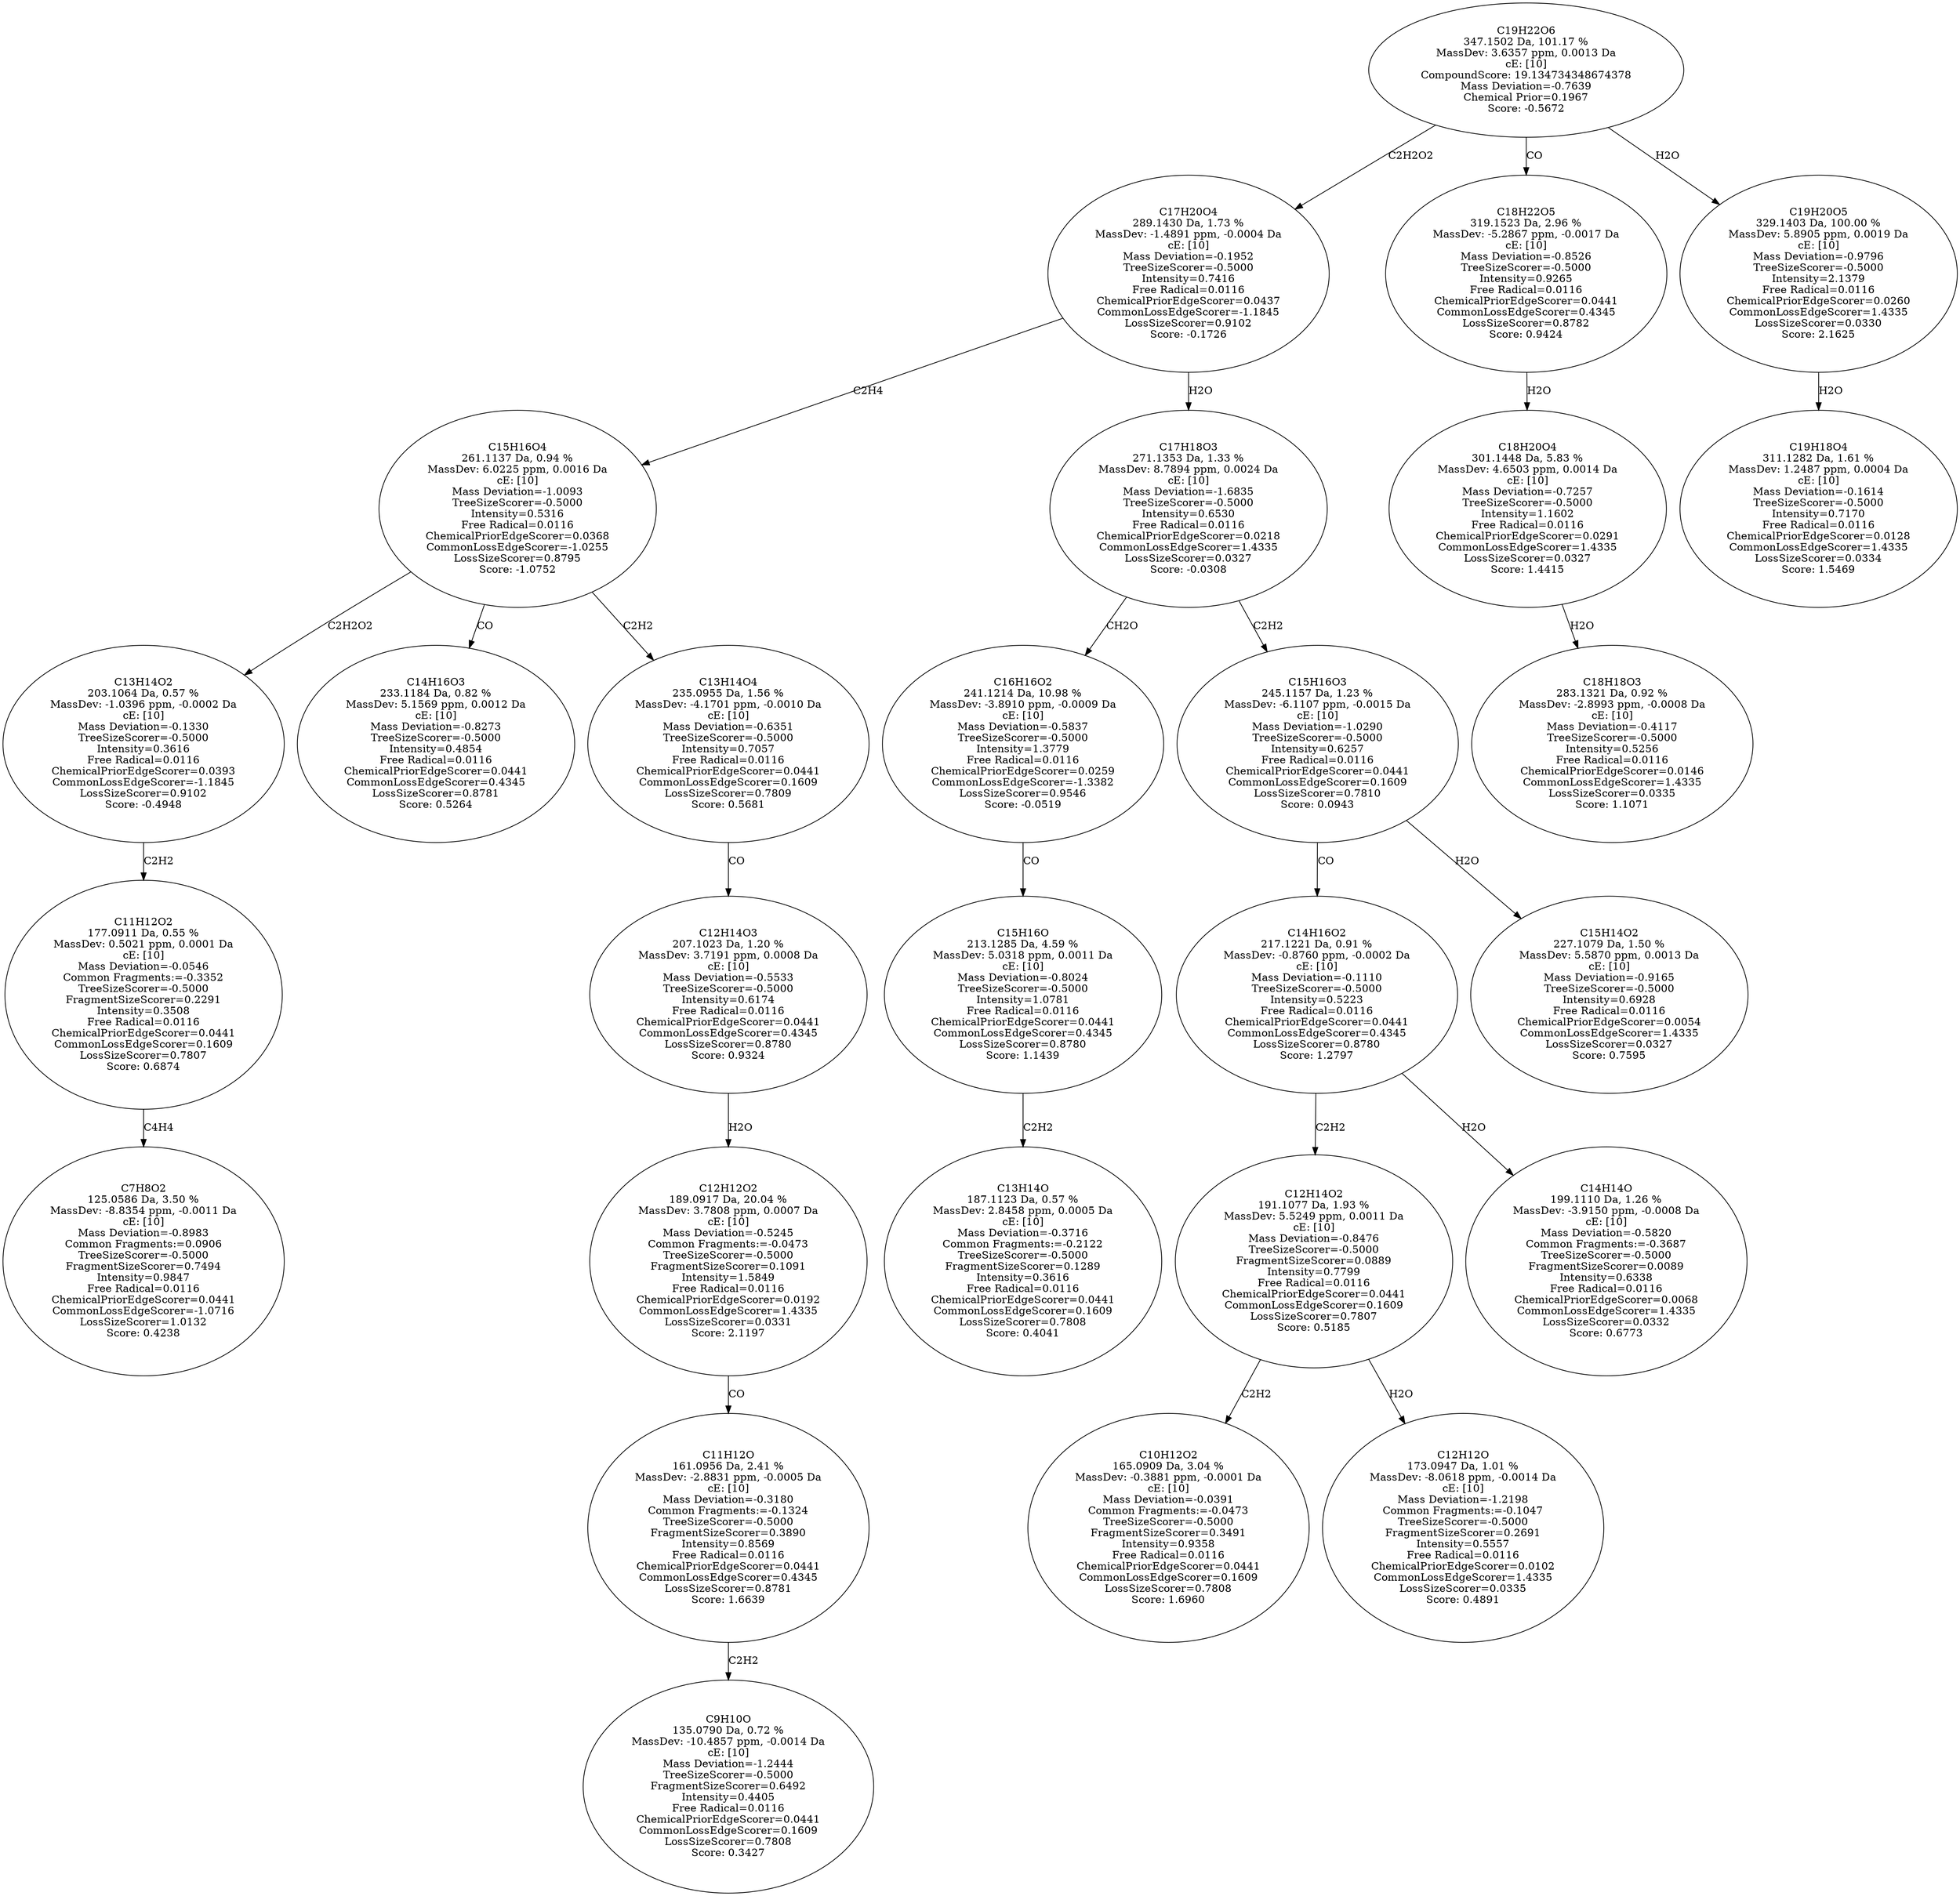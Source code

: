 strict digraph {
v1 [label="C7H8O2\n125.0586 Da, 3.50 %\nMassDev: -8.8354 ppm, -0.0011 Da\ncE: [10]\nMass Deviation=-0.8983\nCommon Fragments:=0.0906\nTreeSizeScorer=-0.5000\nFragmentSizeScorer=0.7494\nIntensity=0.9847\nFree Radical=0.0116\nChemicalPriorEdgeScorer=0.0441\nCommonLossEdgeScorer=-1.0716\nLossSizeScorer=1.0132\nScore: 0.4238"];
v2 [label="C11H12O2\n177.0911 Da, 0.55 %\nMassDev: 0.5021 ppm, 0.0001 Da\ncE: [10]\nMass Deviation=-0.0546\nCommon Fragments:=-0.3352\nTreeSizeScorer=-0.5000\nFragmentSizeScorer=0.2291\nIntensity=0.3508\nFree Radical=0.0116\nChemicalPriorEdgeScorer=0.0441\nCommonLossEdgeScorer=0.1609\nLossSizeScorer=0.7807\nScore: 0.6874"];
v3 [label="C13H14O2\n203.1064 Da, 0.57 %\nMassDev: -1.0396 ppm, -0.0002 Da\ncE: [10]\nMass Deviation=-0.1330\nTreeSizeScorer=-0.5000\nIntensity=0.3616\nFree Radical=0.0116\nChemicalPriorEdgeScorer=0.0393\nCommonLossEdgeScorer=-1.1845\nLossSizeScorer=0.9102\nScore: -0.4948"];
v4 [label="C14H16O3\n233.1184 Da, 0.82 %\nMassDev: 5.1569 ppm, 0.0012 Da\ncE: [10]\nMass Deviation=-0.8273\nTreeSizeScorer=-0.5000\nIntensity=0.4854\nFree Radical=0.0116\nChemicalPriorEdgeScorer=0.0441\nCommonLossEdgeScorer=0.4345\nLossSizeScorer=0.8781\nScore: 0.5264"];
v5 [label="C9H10O\n135.0790 Da, 0.72 %\nMassDev: -10.4857 ppm, -0.0014 Da\ncE: [10]\nMass Deviation=-1.2444\nTreeSizeScorer=-0.5000\nFragmentSizeScorer=0.6492\nIntensity=0.4405\nFree Radical=0.0116\nChemicalPriorEdgeScorer=0.0441\nCommonLossEdgeScorer=0.1609\nLossSizeScorer=0.7808\nScore: 0.3427"];
v6 [label="C11H12O\n161.0956 Da, 2.41 %\nMassDev: -2.8831 ppm, -0.0005 Da\ncE: [10]\nMass Deviation=-0.3180\nCommon Fragments:=-0.1324\nTreeSizeScorer=-0.5000\nFragmentSizeScorer=0.3890\nIntensity=0.8569\nFree Radical=0.0116\nChemicalPriorEdgeScorer=0.0441\nCommonLossEdgeScorer=0.4345\nLossSizeScorer=0.8781\nScore: 1.6639"];
v7 [label="C12H12O2\n189.0917 Da, 20.04 %\nMassDev: 3.7808 ppm, 0.0007 Da\ncE: [10]\nMass Deviation=-0.5245\nCommon Fragments:=-0.0473\nTreeSizeScorer=-0.5000\nFragmentSizeScorer=0.1091\nIntensity=1.5849\nFree Radical=0.0116\nChemicalPriorEdgeScorer=0.0192\nCommonLossEdgeScorer=1.4335\nLossSizeScorer=0.0331\nScore: 2.1197"];
v8 [label="C12H14O3\n207.1023 Da, 1.20 %\nMassDev: 3.7191 ppm, 0.0008 Da\ncE: [10]\nMass Deviation=-0.5533\nTreeSizeScorer=-0.5000\nIntensity=0.6174\nFree Radical=0.0116\nChemicalPriorEdgeScorer=0.0441\nCommonLossEdgeScorer=0.4345\nLossSizeScorer=0.8780\nScore: 0.9324"];
v9 [label="C13H14O4\n235.0955 Da, 1.56 %\nMassDev: -4.1701 ppm, -0.0010 Da\ncE: [10]\nMass Deviation=-0.6351\nTreeSizeScorer=-0.5000\nIntensity=0.7057\nFree Radical=0.0116\nChemicalPriorEdgeScorer=0.0441\nCommonLossEdgeScorer=0.1609\nLossSizeScorer=0.7809\nScore: 0.5681"];
v10 [label="C15H16O4\n261.1137 Da, 0.94 %\nMassDev: 6.0225 ppm, 0.0016 Da\ncE: [10]\nMass Deviation=-1.0093\nTreeSizeScorer=-0.5000\nIntensity=0.5316\nFree Radical=0.0116\nChemicalPriorEdgeScorer=0.0368\nCommonLossEdgeScorer=-1.0255\nLossSizeScorer=0.8795\nScore: -1.0752"];
v11 [label="C13H14O\n187.1123 Da, 0.57 %\nMassDev: 2.8458 ppm, 0.0005 Da\ncE: [10]\nMass Deviation=-0.3716\nCommon Fragments:=-0.2122\nTreeSizeScorer=-0.5000\nFragmentSizeScorer=0.1289\nIntensity=0.3616\nFree Radical=0.0116\nChemicalPriorEdgeScorer=0.0441\nCommonLossEdgeScorer=0.1609\nLossSizeScorer=0.7808\nScore: 0.4041"];
v12 [label="C15H16O\n213.1285 Da, 4.59 %\nMassDev: 5.0318 ppm, 0.0011 Da\ncE: [10]\nMass Deviation=-0.8024\nTreeSizeScorer=-0.5000\nIntensity=1.0781\nFree Radical=0.0116\nChemicalPriorEdgeScorer=0.0441\nCommonLossEdgeScorer=0.4345\nLossSizeScorer=0.8780\nScore: 1.1439"];
v13 [label="C16H16O2\n241.1214 Da, 10.98 %\nMassDev: -3.8910 ppm, -0.0009 Da\ncE: [10]\nMass Deviation=-0.5837\nTreeSizeScorer=-0.5000\nIntensity=1.3779\nFree Radical=0.0116\nChemicalPriorEdgeScorer=0.0259\nCommonLossEdgeScorer=-1.3382\nLossSizeScorer=0.9546\nScore: -0.0519"];
v14 [label="C10H12O2\n165.0909 Da, 3.04 %\nMassDev: -0.3881 ppm, -0.0001 Da\ncE: [10]\nMass Deviation=-0.0391\nCommon Fragments:=-0.0473\nTreeSizeScorer=-0.5000\nFragmentSizeScorer=0.3491\nIntensity=0.9358\nFree Radical=0.0116\nChemicalPriorEdgeScorer=0.0441\nCommonLossEdgeScorer=0.1609\nLossSizeScorer=0.7808\nScore: 1.6960"];
v15 [label="C12H12O\n173.0947 Da, 1.01 %\nMassDev: -8.0618 ppm, -0.0014 Da\ncE: [10]\nMass Deviation=-1.2198\nCommon Fragments:=-0.1047\nTreeSizeScorer=-0.5000\nFragmentSizeScorer=0.2691\nIntensity=0.5557\nFree Radical=0.0116\nChemicalPriorEdgeScorer=0.0102\nCommonLossEdgeScorer=1.4335\nLossSizeScorer=0.0335\nScore: 0.4891"];
v16 [label="C12H14O2\n191.1077 Da, 1.93 %\nMassDev: 5.5249 ppm, 0.0011 Da\ncE: [10]\nMass Deviation=-0.8476\nTreeSizeScorer=-0.5000\nFragmentSizeScorer=0.0889\nIntensity=0.7799\nFree Radical=0.0116\nChemicalPriorEdgeScorer=0.0441\nCommonLossEdgeScorer=0.1609\nLossSizeScorer=0.7807\nScore: 0.5185"];
v17 [label="C14H14O\n199.1110 Da, 1.26 %\nMassDev: -3.9150 ppm, -0.0008 Da\ncE: [10]\nMass Deviation=-0.5820\nCommon Fragments:=-0.3687\nTreeSizeScorer=-0.5000\nFragmentSizeScorer=0.0089\nIntensity=0.6338\nFree Radical=0.0116\nChemicalPriorEdgeScorer=0.0068\nCommonLossEdgeScorer=1.4335\nLossSizeScorer=0.0332\nScore: 0.6773"];
v18 [label="C14H16O2\n217.1221 Da, 0.91 %\nMassDev: -0.8760 ppm, -0.0002 Da\ncE: [10]\nMass Deviation=-0.1110\nTreeSizeScorer=-0.5000\nIntensity=0.5223\nFree Radical=0.0116\nChemicalPriorEdgeScorer=0.0441\nCommonLossEdgeScorer=0.4345\nLossSizeScorer=0.8780\nScore: 1.2797"];
v19 [label="C15H14O2\n227.1079 Da, 1.50 %\nMassDev: 5.5870 ppm, 0.0013 Da\ncE: [10]\nMass Deviation=-0.9165\nTreeSizeScorer=-0.5000\nIntensity=0.6928\nFree Radical=0.0116\nChemicalPriorEdgeScorer=0.0054\nCommonLossEdgeScorer=1.4335\nLossSizeScorer=0.0327\nScore: 0.7595"];
v20 [label="C15H16O3\n245.1157 Da, 1.23 %\nMassDev: -6.1107 ppm, -0.0015 Da\ncE: [10]\nMass Deviation=-1.0290\nTreeSizeScorer=-0.5000\nIntensity=0.6257\nFree Radical=0.0116\nChemicalPriorEdgeScorer=0.0441\nCommonLossEdgeScorer=0.1609\nLossSizeScorer=0.7810\nScore: 0.0943"];
v21 [label="C17H18O3\n271.1353 Da, 1.33 %\nMassDev: 8.7894 ppm, 0.0024 Da\ncE: [10]\nMass Deviation=-1.6835\nTreeSizeScorer=-0.5000\nIntensity=0.6530\nFree Radical=0.0116\nChemicalPriorEdgeScorer=0.0218\nCommonLossEdgeScorer=1.4335\nLossSizeScorer=0.0327\nScore: -0.0308"];
v22 [label="C17H20O4\n289.1430 Da, 1.73 %\nMassDev: -1.4891 ppm, -0.0004 Da\ncE: [10]\nMass Deviation=-0.1952\nTreeSizeScorer=-0.5000\nIntensity=0.7416\nFree Radical=0.0116\nChemicalPriorEdgeScorer=0.0437\nCommonLossEdgeScorer=-1.1845\nLossSizeScorer=0.9102\nScore: -0.1726"];
v23 [label="C18H18O3\n283.1321 Da, 0.92 %\nMassDev: -2.8993 ppm, -0.0008 Da\ncE: [10]\nMass Deviation=-0.4117\nTreeSizeScorer=-0.5000\nIntensity=0.5256\nFree Radical=0.0116\nChemicalPriorEdgeScorer=0.0146\nCommonLossEdgeScorer=1.4335\nLossSizeScorer=0.0335\nScore: 1.1071"];
v24 [label="C18H20O4\n301.1448 Da, 5.83 %\nMassDev: 4.6503 ppm, 0.0014 Da\ncE: [10]\nMass Deviation=-0.7257\nTreeSizeScorer=-0.5000\nIntensity=1.1602\nFree Radical=0.0116\nChemicalPriorEdgeScorer=0.0291\nCommonLossEdgeScorer=1.4335\nLossSizeScorer=0.0327\nScore: 1.4415"];
v25 [label="C18H22O5\n319.1523 Da, 2.96 %\nMassDev: -5.2867 ppm, -0.0017 Da\ncE: [10]\nMass Deviation=-0.8526\nTreeSizeScorer=-0.5000\nIntensity=0.9265\nFree Radical=0.0116\nChemicalPriorEdgeScorer=0.0441\nCommonLossEdgeScorer=0.4345\nLossSizeScorer=0.8782\nScore: 0.9424"];
v26 [label="C19H18O4\n311.1282 Da, 1.61 %\nMassDev: 1.2487 ppm, 0.0004 Da\ncE: [10]\nMass Deviation=-0.1614\nTreeSizeScorer=-0.5000\nIntensity=0.7170\nFree Radical=0.0116\nChemicalPriorEdgeScorer=0.0128\nCommonLossEdgeScorer=1.4335\nLossSizeScorer=0.0334\nScore: 1.5469"];
v27 [label="C19H20O5\n329.1403 Da, 100.00 %\nMassDev: 5.8905 ppm, 0.0019 Da\ncE: [10]\nMass Deviation=-0.9796\nTreeSizeScorer=-0.5000\nIntensity=2.1379\nFree Radical=0.0116\nChemicalPriorEdgeScorer=0.0260\nCommonLossEdgeScorer=1.4335\nLossSizeScorer=0.0330\nScore: 2.1625"];
v28 [label="C19H22O6\n347.1502 Da, 101.17 %\nMassDev: 3.6357 ppm, 0.0013 Da\ncE: [10]\nCompoundScore: 19.134734348674378\nMass Deviation=-0.7639\nChemical Prior=0.1967\nScore: -0.5672"];
v2 -> v1 [label="C4H4"];
v3 -> v2 [label="C2H2"];
v10 -> v3 [label="C2H2O2"];
v10 -> v4 [label="CO"];
v6 -> v5 [label="C2H2"];
v7 -> v6 [label="CO"];
v8 -> v7 [label="H2O"];
v9 -> v8 [label="CO"];
v10 -> v9 [label="C2H2"];
v22 -> v10 [label="C2H4"];
v12 -> v11 [label="C2H2"];
v13 -> v12 [label="CO"];
v21 -> v13 [label="CH2O"];
v16 -> v14 [label="C2H2"];
v16 -> v15 [label="H2O"];
v18 -> v16 [label="C2H2"];
v18 -> v17 [label="H2O"];
v20 -> v18 [label="CO"];
v20 -> v19 [label="H2O"];
v21 -> v20 [label="C2H2"];
v22 -> v21 [label="H2O"];
v28 -> v22 [label="C2H2O2"];
v24 -> v23 [label="H2O"];
v25 -> v24 [label="H2O"];
v28 -> v25 [label="CO"];
v27 -> v26 [label="H2O"];
v28 -> v27 [label="H2O"];
}